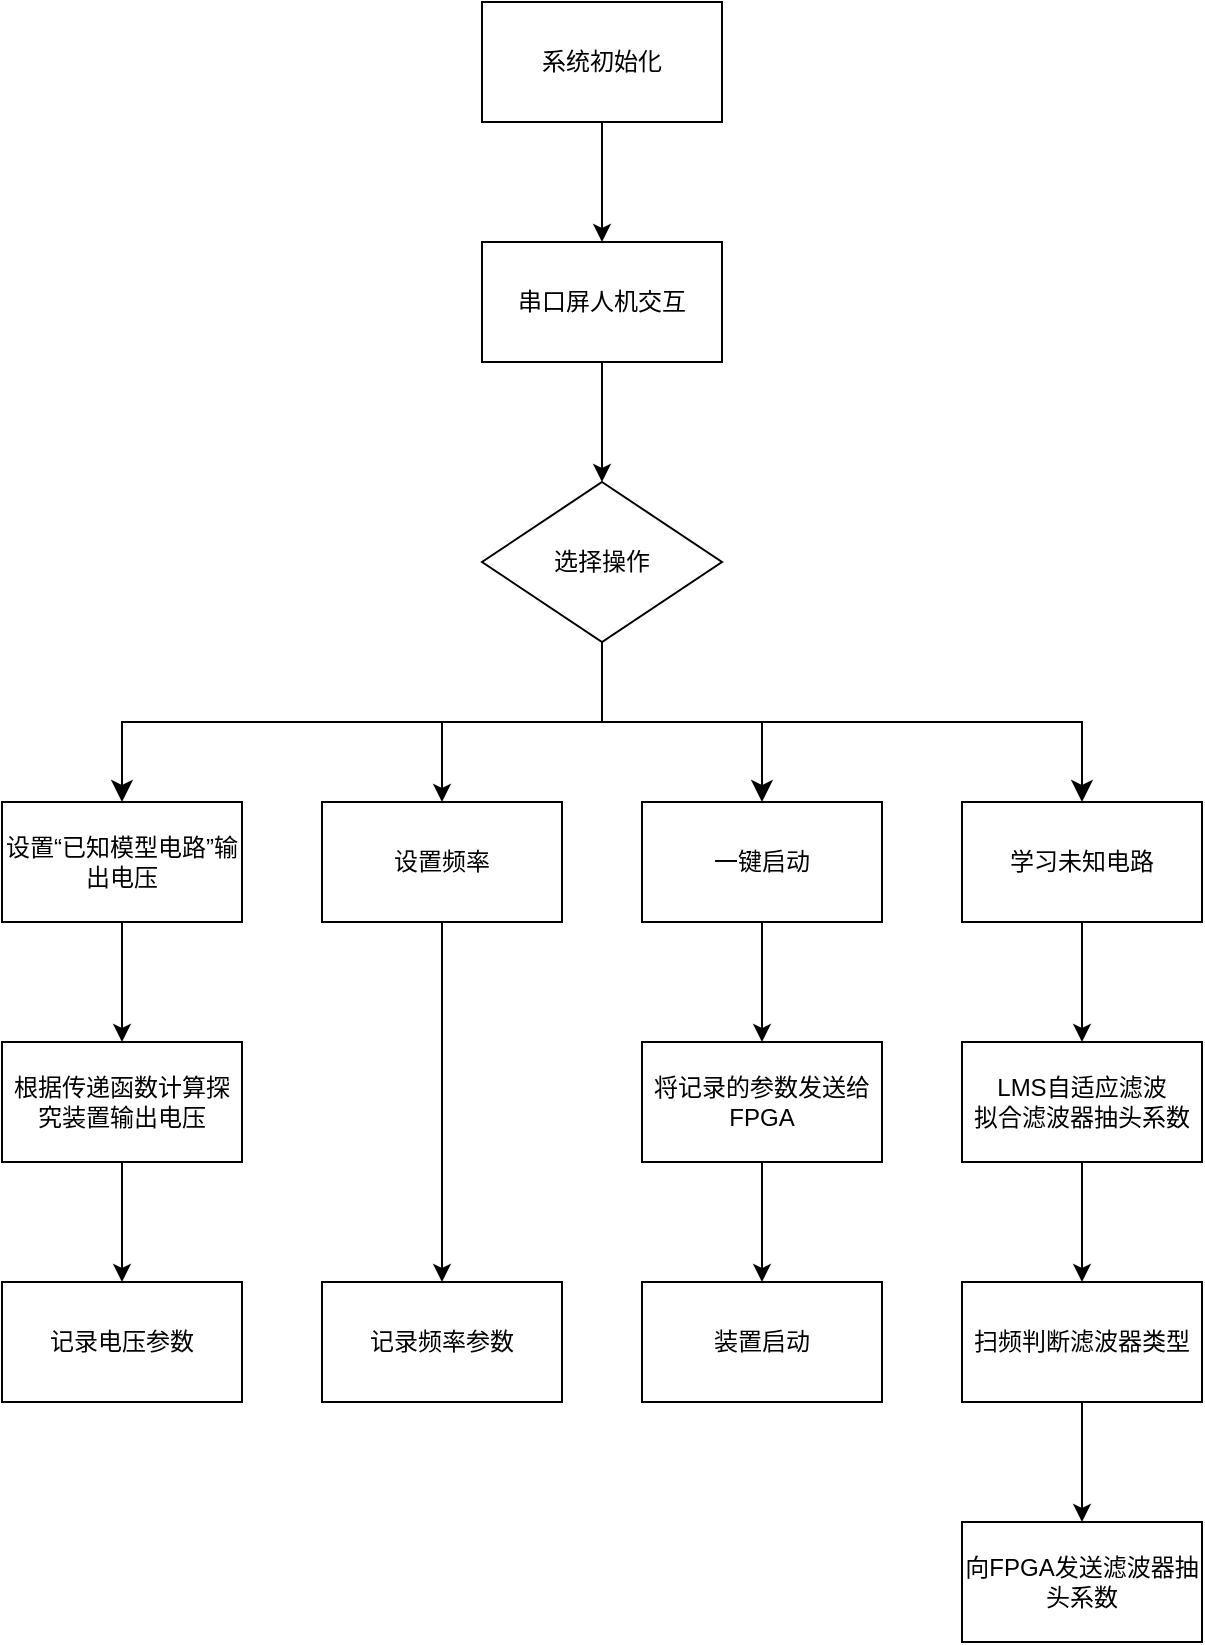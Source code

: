 <mxfile version="28.0.7">
  <diagram name="第 1 页" id="OEPBsVr3ypO_MdgGfp47">
    <mxGraphModel dx="1216" dy="671" grid="1" gridSize="10" guides="1" tooltips="1" connect="1" arrows="1" fold="1" page="1" pageScale="1" pageWidth="827" pageHeight="1169" math="0" shadow="0">
      <root>
        <mxCell id="0" />
        <mxCell id="1" parent="0" />
        <mxCell id="OJe_ocfKn3PKKARjiKHv-3" value="" style="edgeStyle=orthogonalEdgeStyle;rounded=0;orthogonalLoop=1;jettySize=auto;html=1;" edge="1" parent="1" source="OJe_ocfKn3PKKARjiKHv-1" target="OJe_ocfKn3PKKARjiKHv-2">
          <mxGeometry relative="1" as="geometry" />
        </mxCell>
        <mxCell id="OJe_ocfKn3PKKARjiKHv-1" value="系统初始化" style="rounded=0;whiteSpace=wrap;html=1;" vertex="1" parent="1">
          <mxGeometry x="360" y="120" width="120" height="60" as="geometry" />
        </mxCell>
        <mxCell id="OJe_ocfKn3PKKARjiKHv-5" value="" style="edgeStyle=orthogonalEdgeStyle;rounded=0;orthogonalLoop=1;jettySize=auto;html=1;" edge="1" parent="1" source="OJe_ocfKn3PKKARjiKHv-2" target="OJe_ocfKn3PKKARjiKHv-4">
          <mxGeometry relative="1" as="geometry" />
        </mxCell>
        <mxCell id="OJe_ocfKn3PKKARjiKHv-2" value="串口屏人机交互" style="whiteSpace=wrap;html=1;rounded=0;" vertex="1" parent="1">
          <mxGeometry x="360" y="240" width="120" height="60" as="geometry" />
        </mxCell>
        <mxCell id="OJe_ocfKn3PKKARjiKHv-7" value="" style="edgeStyle=orthogonalEdgeStyle;rounded=0;orthogonalLoop=1;jettySize=auto;html=1;" edge="1" parent="1" source="OJe_ocfKn3PKKARjiKHv-4" target="OJe_ocfKn3PKKARjiKHv-6">
          <mxGeometry relative="1" as="geometry" />
        </mxCell>
        <mxCell id="OJe_ocfKn3PKKARjiKHv-4" value="选择操作" style="rhombus;whiteSpace=wrap;html=1;rounded=0;" vertex="1" parent="1">
          <mxGeometry x="360" y="360" width="120" height="80" as="geometry" />
        </mxCell>
        <mxCell id="OJe_ocfKn3PKKARjiKHv-19" value="" style="edgeStyle=orthogonalEdgeStyle;rounded=0;orthogonalLoop=1;jettySize=auto;html=1;" edge="1" parent="1" source="OJe_ocfKn3PKKARjiKHv-6" target="OJe_ocfKn3PKKARjiKHv-18">
          <mxGeometry relative="1" as="geometry" />
        </mxCell>
        <mxCell id="OJe_ocfKn3PKKARjiKHv-6" value="设置频率" style="whiteSpace=wrap;html=1;rounded=0;" vertex="1" parent="1">
          <mxGeometry x="280" y="520" width="120" height="60" as="geometry" />
        </mxCell>
        <mxCell id="OJe_ocfKn3PKKARjiKHv-8" value="" style="edgeStyle=segmentEdgeStyle;endArrow=classic;html=1;curved=0;rounded=0;endSize=8;startSize=8;entryX=0.5;entryY=0;entryDx=0;entryDy=0;" edge="1" parent="1" target="OJe_ocfKn3PKKARjiKHv-9">
          <mxGeometry width="50" height="50" relative="1" as="geometry">
            <mxPoint x="420" y="480" as="sourcePoint" />
            <mxPoint x="600" y="520" as="targetPoint" />
          </mxGeometry>
        </mxCell>
        <mxCell id="OJe_ocfKn3PKKARjiKHv-21" value="" style="edgeStyle=orthogonalEdgeStyle;rounded=0;orthogonalLoop=1;jettySize=auto;html=1;" edge="1" parent="1" source="OJe_ocfKn3PKKARjiKHv-9" target="OJe_ocfKn3PKKARjiKHv-20">
          <mxGeometry relative="1" as="geometry" />
        </mxCell>
        <mxCell id="OJe_ocfKn3PKKARjiKHv-9" value="一键启动" style="whiteSpace=wrap;html=1;rounded=0;" vertex="1" parent="1">
          <mxGeometry x="440" y="520" width="120" height="60" as="geometry" />
        </mxCell>
        <mxCell id="OJe_ocfKn3PKKARjiKHv-15" value="" style="edgeStyle=orthogonalEdgeStyle;rounded=0;orthogonalLoop=1;jettySize=auto;html=1;" edge="1" parent="1" source="OJe_ocfKn3PKKARjiKHv-10" target="OJe_ocfKn3PKKARjiKHv-14">
          <mxGeometry relative="1" as="geometry" />
        </mxCell>
        <mxCell id="OJe_ocfKn3PKKARjiKHv-10" value="设置“已知模型电路”输出电压" style="whiteSpace=wrap;html=1;rounded=0;" vertex="1" parent="1">
          <mxGeometry x="120" y="520" width="120" height="60" as="geometry" />
        </mxCell>
        <mxCell id="OJe_ocfKn3PKKARjiKHv-11" value="" style="edgeStyle=segmentEdgeStyle;endArrow=classic;html=1;curved=0;rounded=0;endSize=8;startSize=8;entryX=0.5;entryY=0;entryDx=0;entryDy=0;" edge="1" parent="1" target="OJe_ocfKn3PKKARjiKHv-10">
          <mxGeometry width="50" height="50" relative="1" as="geometry">
            <mxPoint x="340" y="480" as="sourcePoint" />
            <mxPoint x="30" y="480" as="targetPoint" />
          </mxGeometry>
        </mxCell>
        <mxCell id="OJe_ocfKn3PKKARjiKHv-12" value="" style="edgeStyle=segmentEdgeStyle;endArrow=classic;html=1;curved=0;rounded=0;endSize=8;startSize=8;entryX=0.5;entryY=0;entryDx=0;entryDy=0;" edge="1" parent="1" target="OJe_ocfKn3PKKARjiKHv-13">
          <mxGeometry width="50" height="50" relative="1" as="geometry">
            <mxPoint x="500" y="480" as="sourcePoint" />
            <mxPoint x="640" y="520" as="targetPoint" />
          </mxGeometry>
        </mxCell>
        <mxCell id="OJe_ocfKn3PKKARjiKHv-25" value="" style="edgeStyle=orthogonalEdgeStyle;rounded=0;orthogonalLoop=1;jettySize=auto;html=1;" edge="1" parent="1" source="OJe_ocfKn3PKKARjiKHv-13" target="OJe_ocfKn3PKKARjiKHv-24">
          <mxGeometry relative="1" as="geometry" />
        </mxCell>
        <mxCell id="OJe_ocfKn3PKKARjiKHv-13" value="学习未知电路" style="whiteSpace=wrap;html=1;rounded=0;" vertex="1" parent="1">
          <mxGeometry x="600" y="520" width="120" height="60" as="geometry" />
        </mxCell>
        <mxCell id="OJe_ocfKn3PKKARjiKHv-17" value="" style="edgeStyle=orthogonalEdgeStyle;rounded=0;orthogonalLoop=1;jettySize=auto;html=1;" edge="1" parent="1" source="OJe_ocfKn3PKKARjiKHv-14" target="OJe_ocfKn3PKKARjiKHv-16">
          <mxGeometry relative="1" as="geometry" />
        </mxCell>
        <mxCell id="OJe_ocfKn3PKKARjiKHv-14" value="根据传递函数计算探究装置输出电压" style="whiteSpace=wrap;html=1;rounded=0;" vertex="1" parent="1">
          <mxGeometry x="120" y="640" width="120" height="60" as="geometry" />
        </mxCell>
        <mxCell id="OJe_ocfKn3PKKARjiKHv-16" value="记录电压参数" style="whiteSpace=wrap;html=1;rounded=0;" vertex="1" parent="1">
          <mxGeometry x="120" y="760" width="120" height="60" as="geometry" />
        </mxCell>
        <mxCell id="OJe_ocfKn3PKKARjiKHv-18" value="记录频率参数" style="whiteSpace=wrap;html=1;rounded=0;" vertex="1" parent="1">
          <mxGeometry x="280" y="760" width="120" height="60" as="geometry" />
        </mxCell>
        <mxCell id="OJe_ocfKn3PKKARjiKHv-23" value="" style="edgeStyle=orthogonalEdgeStyle;rounded=0;orthogonalLoop=1;jettySize=auto;html=1;" edge="1" parent="1" source="OJe_ocfKn3PKKARjiKHv-20" target="OJe_ocfKn3PKKARjiKHv-22">
          <mxGeometry relative="1" as="geometry" />
        </mxCell>
        <mxCell id="OJe_ocfKn3PKKARjiKHv-20" value="将记录的参数发送给FPGA" style="whiteSpace=wrap;html=1;rounded=0;" vertex="1" parent="1">
          <mxGeometry x="440" y="640" width="120" height="60" as="geometry" />
        </mxCell>
        <mxCell id="OJe_ocfKn3PKKARjiKHv-22" value="装置启动" style="whiteSpace=wrap;html=1;rounded=0;" vertex="1" parent="1">
          <mxGeometry x="440" y="760" width="120" height="60" as="geometry" />
        </mxCell>
        <mxCell id="OJe_ocfKn3PKKARjiKHv-27" value="" style="edgeStyle=orthogonalEdgeStyle;rounded=0;orthogonalLoop=1;jettySize=auto;html=1;" edge="1" parent="1" source="OJe_ocfKn3PKKARjiKHv-24" target="OJe_ocfKn3PKKARjiKHv-26">
          <mxGeometry relative="1" as="geometry" />
        </mxCell>
        <mxCell id="OJe_ocfKn3PKKARjiKHv-24" value="LMS自适应滤波&lt;div&gt;拟合滤波器抽头系数&lt;/div&gt;" style="whiteSpace=wrap;html=1;rounded=0;" vertex="1" parent="1">
          <mxGeometry x="600" y="640" width="120" height="60" as="geometry" />
        </mxCell>
        <mxCell id="OJe_ocfKn3PKKARjiKHv-29" value="" style="edgeStyle=orthogonalEdgeStyle;rounded=0;orthogonalLoop=1;jettySize=auto;html=1;" edge="1" parent="1" source="OJe_ocfKn3PKKARjiKHv-26" target="OJe_ocfKn3PKKARjiKHv-28">
          <mxGeometry relative="1" as="geometry" />
        </mxCell>
        <mxCell id="OJe_ocfKn3PKKARjiKHv-26" value="扫频判断滤波器类型" style="whiteSpace=wrap;html=1;rounded=0;" vertex="1" parent="1">
          <mxGeometry x="600" y="760" width="120" height="60" as="geometry" />
        </mxCell>
        <mxCell id="OJe_ocfKn3PKKARjiKHv-28" value="向FPGA发送滤波器抽头系数" style="whiteSpace=wrap;html=1;rounded=0;" vertex="1" parent="1">
          <mxGeometry x="600" y="880" width="120" height="60" as="geometry" />
        </mxCell>
      </root>
    </mxGraphModel>
  </diagram>
</mxfile>
